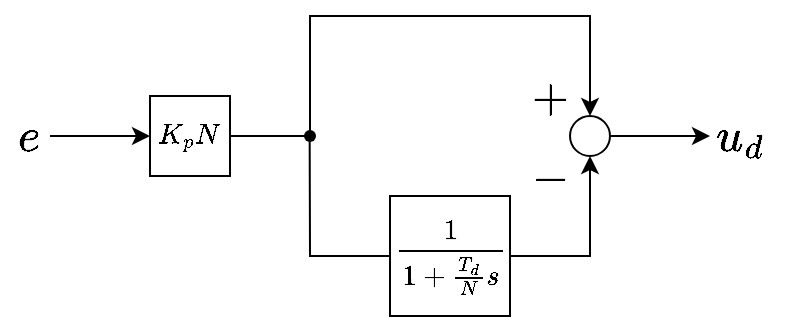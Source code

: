 <mxfile version="24.7.17">
  <diagram name="Pagina-1" id="dgDKabfEF81DS5SRIKtF">
    <mxGraphModel dx="473" dy="274" grid="1" gridSize="10" guides="1" tooltips="1" connect="1" arrows="1" fold="1" page="1" pageScale="1" pageWidth="827" pageHeight="1169" math="1" shadow="0">
      <root>
        <mxCell id="0" />
        <mxCell id="1" parent="0" />
        <mxCell id="EozG7yviNbBRq5cp5qRU-3" style="edgeStyle=orthogonalEdgeStyle;rounded=0;orthogonalLoop=1;jettySize=auto;html=1;entryX=0;entryY=0.5;entryDx=0;entryDy=0;" edge="1" parent="1" source="EozG7yviNbBRq5cp5qRU-1" target="EozG7yviNbBRq5cp5qRU-2">
          <mxGeometry relative="1" as="geometry" />
        </mxCell>
        <mxCell id="EozG7yviNbBRq5cp5qRU-1" value="\(e\)" style="text;html=1;align=center;verticalAlign=middle;whiteSpace=wrap;rounded=0;fontSize=20;" vertex="1" parent="1">
          <mxGeometry x="330" y="410" width="20" height="20" as="geometry" />
        </mxCell>
        <mxCell id="EozG7yviNbBRq5cp5qRU-2" value="\(K_pN\)" style="whiteSpace=wrap;html=1;aspect=fixed;fillColor=none;" vertex="1" parent="1">
          <mxGeometry x="400" y="400" width="40" height="40" as="geometry" />
        </mxCell>
        <mxCell id="EozG7yviNbBRq5cp5qRU-4" value="" style="endArrow=none;html=1;rounded=0;exitX=1;exitY=0.5;exitDx=0;exitDy=0;" edge="1" parent="1" source="EozG7yviNbBRq5cp5qRU-2" target="EozG7yviNbBRq5cp5qRU-5">
          <mxGeometry width="50" height="50" relative="1" as="geometry">
            <mxPoint x="440" y="450" as="sourcePoint" />
            <mxPoint x="480" y="420" as="targetPoint" />
          </mxGeometry>
        </mxCell>
        <mxCell id="EozG7yviNbBRq5cp5qRU-5" value="" style="shape=waypoint;sketch=0;fillStyle=solid;size=6;pointerEvents=1;points=[];fillColor=none;resizable=0;rotatable=0;perimeter=centerPerimeter;snapToPoint=1;" vertex="1" parent="1">
          <mxGeometry x="470" y="410" width="20" height="20" as="geometry" />
        </mxCell>
        <mxCell id="EozG7yviNbBRq5cp5qRU-6" value="" style="endArrow=classic;html=1;rounded=0;endFill=1;entryX=0.5;entryY=0;entryDx=0;entryDy=0;" edge="1" parent="1" target="EozG7yviNbBRq5cp5qRU-9">
          <mxGeometry width="50" height="50" relative="1" as="geometry">
            <mxPoint x="480" y="420" as="sourcePoint" />
            <mxPoint x="480" y="360" as="targetPoint" />
            <Array as="points">
              <mxPoint x="480" y="360" />
              <mxPoint x="620" y="360" />
            </Array>
          </mxGeometry>
        </mxCell>
        <mxCell id="EozG7yviNbBRq5cp5qRU-7" value="" style="endArrow=none;html=1;rounded=0;exitX=0;exitY=0.5;exitDx=0;exitDy=0;endFill=0;" edge="1" parent="1" source="EozG7yviNbBRq5cp5qRU-8">
          <mxGeometry width="50" height="50" relative="1" as="geometry">
            <mxPoint x="479.83" y="480" as="sourcePoint" />
            <mxPoint x="479.83" y="420" as="targetPoint" />
            <Array as="points">
              <mxPoint x="480" y="480" />
            </Array>
          </mxGeometry>
        </mxCell>
        <mxCell id="EozG7yviNbBRq5cp5qRU-10" style="edgeStyle=orthogonalEdgeStyle;rounded=0;orthogonalLoop=1;jettySize=auto;html=1;entryX=0.5;entryY=1;entryDx=0;entryDy=0;" edge="1" parent="1" source="EozG7yviNbBRq5cp5qRU-8" target="EozG7yviNbBRq5cp5qRU-9">
          <mxGeometry relative="1" as="geometry" />
        </mxCell>
        <mxCell id="EozG7yviNbBRq5cp5qRU-8" value="\(\dfrac{1}{1+\frac{T_d}{N}s}\)" style="whiteSpace=wrap;html=1;aspect=fixed;fillColor=none;" vertex="1" parent="1">
          <mxGeometry x="520" y="450" width="60" height="60" as="geometry" />
        </mxCell>
        <mxCell id="EozG7yviNbBRq5cp5qRU-14" style="edgeStyle=orthogonalEdgeStyle;rounded=0;orthogonalLoop=1;jettySize=auto;html=1;entryX=0;entryY=0.5;entryDx=0;entryDy=0;" edge="1" parent="1" source="EozG7yviNbBRq5cp5qRU-9" target="EozG7yviNbBRq5cp5qRU-13">
          <mxGeometry relative="1" as="geometry" />
        </mxCell>
        <mxCell id="EozG7yviNbBRq5cp5qRU-9" value="" style="ellipse;whiteSpace=wrap;html=1;aspect=fixed;fillColor=none;" vertex="1" parent="1">
          <mxGeometry x="610" y="410" width="20" height="20" as="geometry" />
        </mxCell>
        <mxCell id="EozG7yviNbBRq5cp5qRU-11" value="\(+\)" style="text;html=1;align=center;verticalAlign=middle;whiteSpace=wrap;rounded=0;fontSize=20;" vertex="1" parent="1">
          <mxGeometry x="590" y="390" width="20" height="20" as="geometry" />
        </mxCell>
        <mxCell id="EozG7yviNbBRq5cp5qRU-12" value="\(-\)" style="text;html=1;align=center;verticalAlign=middle;whiteSpace=wrap;rounded=0;fontSize=20;" vertex="1" parent="1">
          <mxGeometry x="590" y="430" width="20" height="20" as="geometry" />
        </mxCell>
        <mxCell id="EozG7yviNbBRq5cp5qRU-13" value="\(u_d\)" style="text;html=1;align=center;verticalAlign=middle;whiteSpace=wrap;rounded=0;fontSize=20;" vertex="1" parent="1">
          <mxGeometry x="680" y="400" width="30" height="40" as="geometry" />
        </mxCell>
      </root>
    </mxGraphModel>
  </diagram>
</mxfile>
